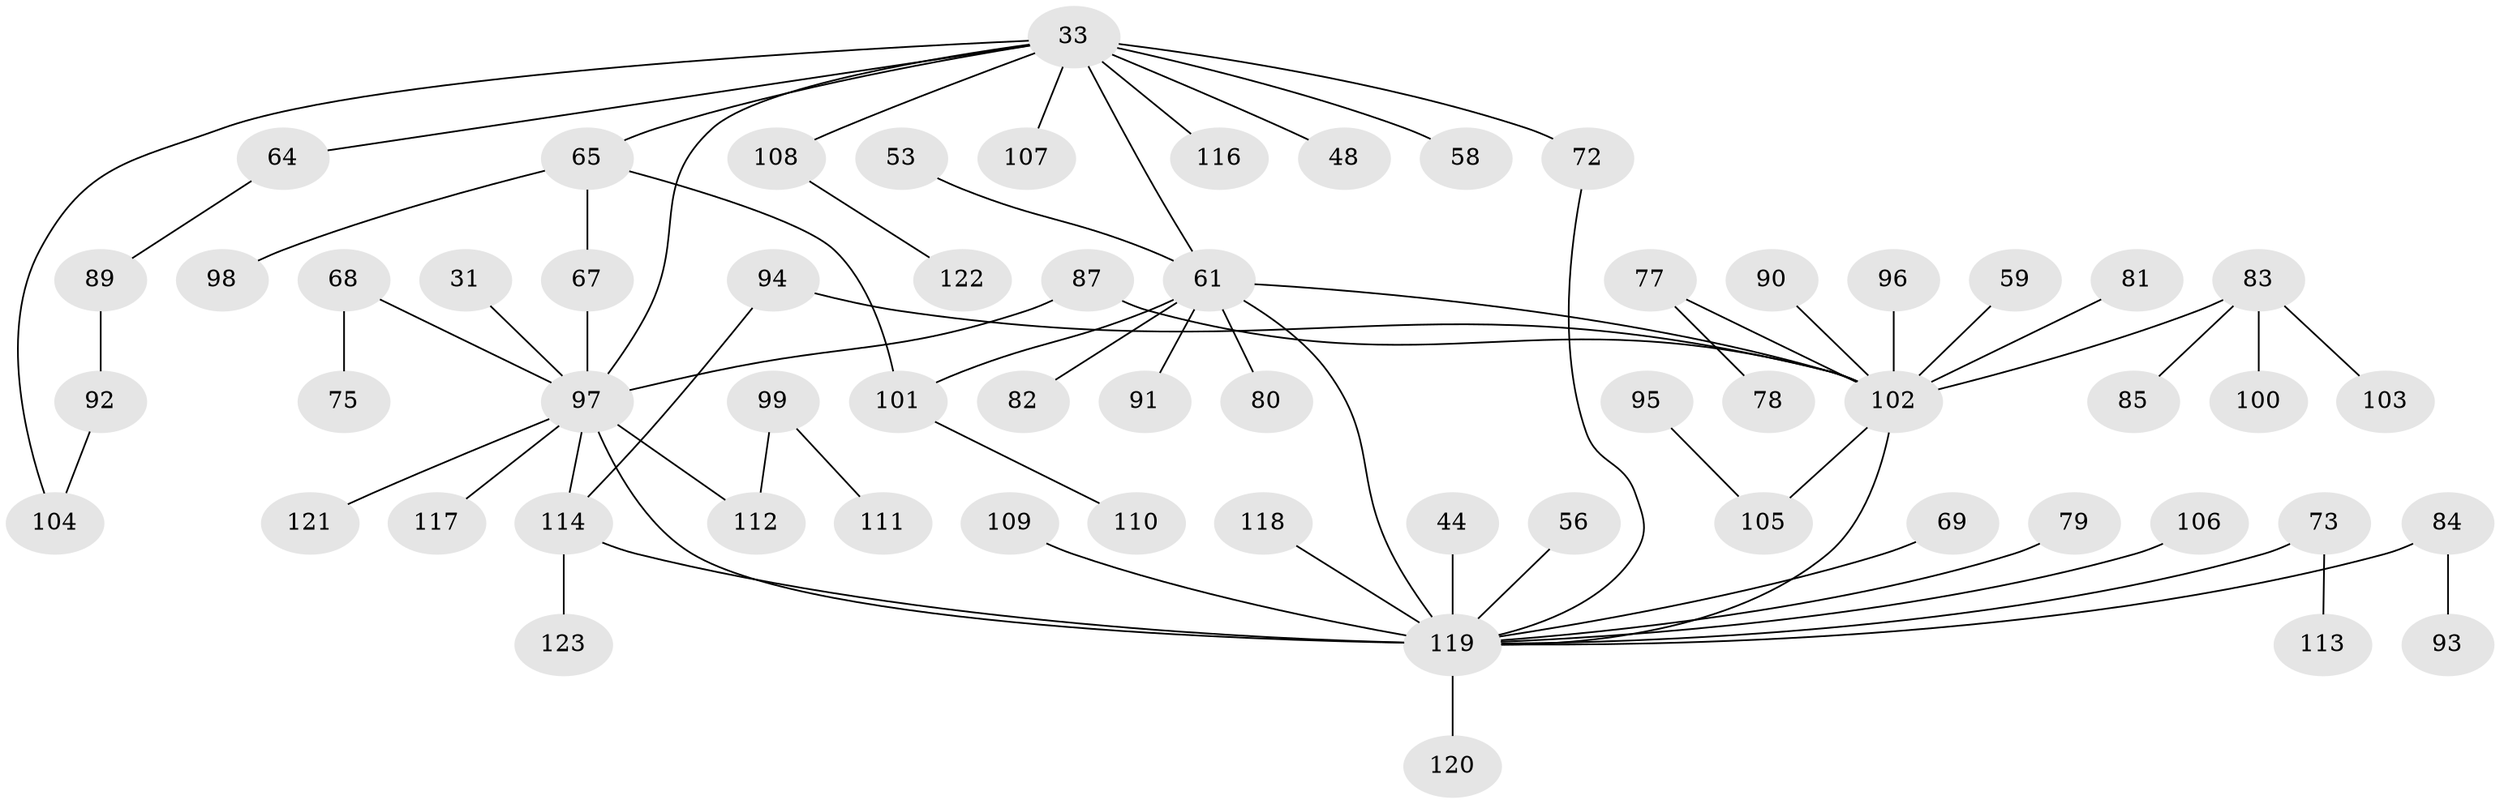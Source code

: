 // original degree distribution, {3: 0.17073170731707318, 5: 0.032520325203252036, 6: 0.024390243902439025, 7: 0.024390243902439025, 2: 0.3089430894308943, 8: 0.008130081300813009, 4: 0.056910569105691054, 1: 0.37398373983739835}
// Generated by graph-tools (version 1.1) at 2025/42/03/09/25 04:42:03]
// undirected, 61 vertices, 69 edges
graph export_dot {
graph [start="1"]
  node [color=gray90,style=filled];
  31;
  33 [super="+8+25+3+4"];
  44;
  48;
  53;
  56;
  58;
  59;
  61 [super="+30+40+22"];
  64;
  65 [super="+24+42+46+47"];
  67;
  68;
  69;
  72 [super="+23+34+37+45+70"];
  73 [super="+60"];
  75;
  77;
  78;
  79;
  80;
  81;
  82;
  83 [super="+50"];
  84;
  85;
  87 [super="+66"];
  89;
  90;
  91;
  92;
  93;
  94 [super="+86"];
  95;
  96;
  97 [super="+20+2+29+49"];
  98;
  99;
  100;
  101 [super="+88"];
  102 [super="+52+15+55"];
  103;
  104;
  105 [super="+76"];
  106 [super="+62"];
  107;
  108;
  109;
  110;
  111;
  112 [super="+71"];
  113;
  114 [super="+39+51+63"];
  116;
  117;
  118;
  119 [super="+17+19+21+54+115"];
  120;
  121;
  122;
  123;
  31 -- 97;
  33 -- 58;
  33 -- 108;
  33 -- 48;
  33 -- 107;
  33 -- 64;
  33 -- 104;
  33 -- 116;
  33 -- 97 [weight=2];
  33 -- 72;
  33 -- 61 [weight=3];
  33 -- 65;
  44 -- 119;
  53 -- 61;
  56 -- 119;
  59 -- 102;
  61 -- 101 [weight=2];
  61 -- 119 [weight=2];
  61 -- 102 [weight=2];
  61 -- 80;
  61 -- 82;
  61 -- 91;
  64 -- 89;
  65 -- 67;
  65 -- 101;
  65 -- 98;
  67 -- 97;
  68 -- 75;
  68 -- 97;
  69 -- 119;
  72 -- 119;
  73 -- 113;
  73 -- 119;
  77 -- 78;
  77 -- 102;
  79 -- 119;
  81 -- 102;
  83 -- 100;
  83 -- 103;
  83 -- 85;
  83 -- 102;
  84 -- 93;
  84 -- 119;
  87 -- 97 [weight=2];
  87 -- 102;
  89 -- 92;
  90 -- 102;
  92 -- 104;
  94 -- 102;
  94 -- 114;
  95 -- 105;
  96 -- 102;
  97 -- 121;
  97 -- 119 [weight=2];
  97 -- 117;
  97 -- 114;
  97 -- 112;
  99 -- 111;
  99 -- 112;
  101 -- 110;
  102 -- 119;
  102 -- 105;
  106 -- 119;
  108 -- 122;
  109 -- 119;
  114 -- 123;
  114 -- 119 [weight=2];
  118 -- 119;
  119 -- 120;
}
